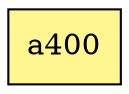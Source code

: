 digraph G {
rankdir=BT;ranksep="2.0";
"a400" [shape=record,fillcolor=khaki1,style=filled,label="{a400}"];
}